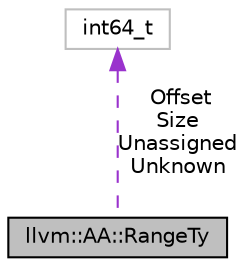 digraph "llvm::AA::RangeTy"
{
 // LATEX_PDF_SIZE
  bgcolor="transparent";
  edge [fontname="Helvetica",fontsize="10",labelfontname="Helvetica",labelfontsize="10"];
  node [fontname="Helvetica",fontsize="10",shape=record];
  Node1 [label="llvm::AA::RangeTy",height=0.2,width=0.4,color="black", fillcolor="grey75", style="filled", fontcolor="black",tooltip="Helper to represent an access offset and size, with logic to deal with uncertainty and check for over..."];
  Node2 -> Node1 [dir="back",color="darkorchid3",fontsize="10",style="dashed",label=" Offset\nSize\nUnassigned\nUnknown" ,fontname="Helvetica"];
  Node2 [label="int64_t",height=0.2,width=0.4,color="grey75",tooltip=" "];
}
